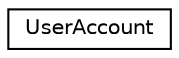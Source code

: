 digraph "Graphical Class Hierarchy"
{
 // LATEX_PDF_SIZE
  edge [fontname="Helvetica",fontsize="10",labelfontname="Helvetica",labelfontsize="10"];
  node [fontname="Helvetica",fontsize="10",shape=record];
  rankdir="LR";
  Node0 [label="UserAccount",height=0.2,width=0.4,color="black", fillcolor="white", style="filled",URL="$classUserAccount.html",tooltip=" "];
}
